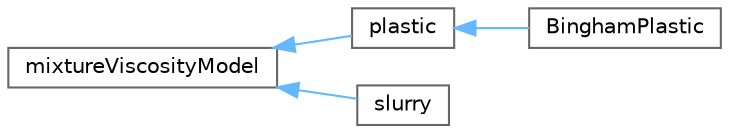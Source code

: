 digraph "Graphical Class Hierarchy"
{
 // LATEX_PDF_SIZE
  bgcolor="transparent";
  edge [fontname=Helvetica,fontsize=10,labelfontname=Helvetica,labelfontsize=10];
  node [fontname=Helvetica,fontsize=10,shape=box,height=0.2,width=0.4];
  rankdir="LR";
  Node0 [id="Node000000",label="mixtureViscosityModel",height=0.2,width=0.4,color="grey40", fillcolor="white", style="filled",URL="$classFoam_1_1mixtureViscosityModel.html",tooltip="An abstract base class for incompressible mixtureViscosityModels."];
  Node0 -> Node1 [id="edge5087_Node000000_Node000001",dir="back",color="steelblue1",style="solid",tooltip=" "];
  Node1 [id="Node000001",label="plastic",height=0.2,width=0.4,color="grey40", fillcolor="white", style="filled",URL="$classFoam_1_1mixtureViscosityModels_1_1plastic.html",tooltip="Viscosity correction model for a generic power-law plastic."];
  Node1 -> Node2 [id="edge5088_Node000001_Node000002",dir="back",color="steelblue1",style="solid",tooltip=" "];
  Node2 [id="Node000002",label="BinghamPlastic",height=0.2,width=0.4,color="grey40", fillcolor="white", style="filled",URL="$classFoam_1_1mixtureViscosityModels_1_1BinghamPlastic.html",tooltip="Viscosity correction model for Bingham plastics."];
  Node0 -> Node3 [id="edge5089_Node000000_Node000003",dir="back",color="steelblue1",style="solid",tooltip=" "];
  Node3 [id="Node000003",label="slurry",height=0.2,width=0.4,color="grey40", fillcolor="white", style="filled",URL="$classFoam_1_1mixtureViscosityModels_1_1slurry.html",tooltip="Thomas' viscosity correction for slurry."];
}
